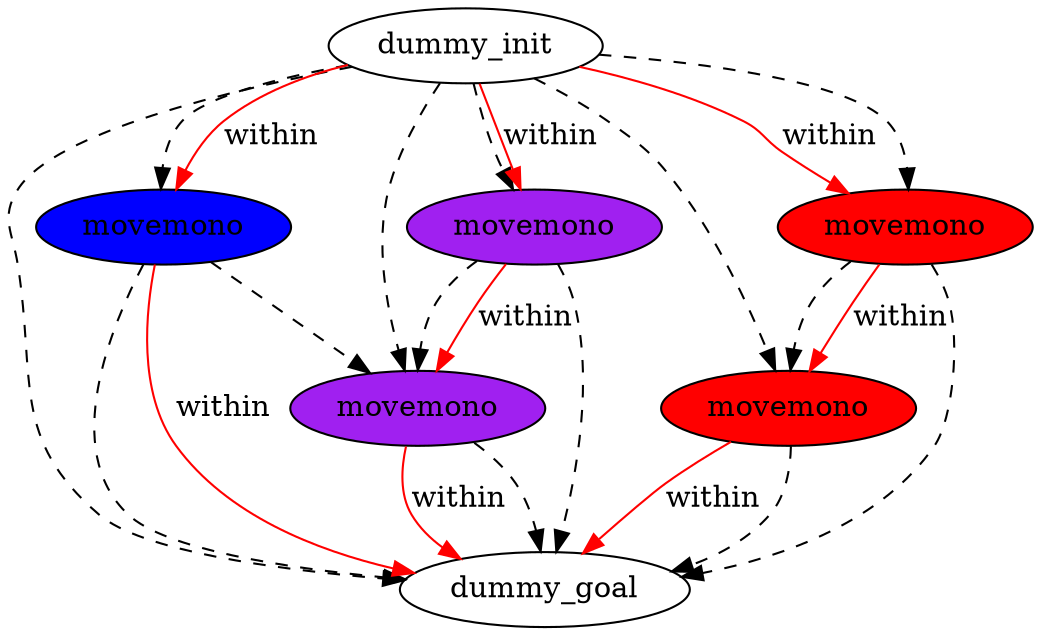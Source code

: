 digraph {
	"c78a7900-d2bd-16ec-1481-13b4ddcf5003" [label=dummy_init fillcolor=white style=filled]
	"bca83a82-7899-7035-7ddf-8484f0c44ecb" [label=dummy_goal fillcolor=white style=filled]
	"cf5285f7-bf8c-c6f9-b5a6-1d619925bc9b" [label=movemono fillcolor=purple style=filled]
	"47efa886-d5b5-b7b0-f92e-dfa1df266424" [label=movemono fillcolor=blue style=filled]
	"c4502052-86a8-f21a-010e-622bf8bc920c" [label=movemono fillcolor=red style=filled]
	"fff446b9-bb46-8c13-f28a-030b532da8fe" [label=movemono fillcolor=red style=filled]
	"6f0d7229-1b38-7c72-ac64-8459df22367d" [label=movemono fillcolor=purple style=filled]
	"47efa886-d5b5-b7b0-f92e-dfa1df266424" -> "cf5285f7-bf8c-c6f9-b5a6-1d619925bc9b" [color=black style=dashed]
	"c78a7900-d2bd-16ec-1481-13b4ddcf5003" -> "cf5285f7-bf8c-c6f9-b5a6-1d619925bc9b" [color=black style=dashed]
	"6f0d7229-1b38-7c72-ac64-8459df22367d" -> "bca83a82-7899-7035-7ddf-8484f0c44ecb" [color=black style=dashed]
	"c78a7900-d2bd-16ec-1481-13b4ddcf5003" -> "47efa886-d5b5-b7b0-f92e-dfa1df266424" [color=black style=dashed]
	"c78a7900-d2bd-16ec-1481-13b4ddcf5003" -> "fff446b9-bb46-8c13-f28a-030b532da8fe" [color=black style=dashed]
	"c4502052-86a8-f21a-010e-622bf8bc920c" -> "bca83a82-7899-7035-7ddf-8484f0c44ecb" [color=black style=dashed]
	"fff446b9-bb46-8c13-f28a-030b532da8fe" -> "bca83a82-7899-7035-7ddf-8484f0c44ecb" [color=black style=dashed]
	"fff446b9-bb46-8c13-f28a-030b532da8fe" -> "c4502052-86a8-f21a-010e-622bf8bc920c" [color=black style=dashed]
	"c78a7900-d2bd-16ec-1481-13b4ddcf5003" -> "bca83a82-7899-7035-7ddf-8484f0c44ecb" [color=black style=dashed]
	"c78a7900-d2bd-16ec-1481-13b4ddcf5003" -> "6f0d7229-1b38-7c72-ac64-8459df22367d" [color=black style=dashed]
	"6f0d7229-1b38-7c72-ac64-8459df22367d" -> "cf5285f7-bf8c-c6f9-b5a6-1d619925bc9b" [color=black style=dashed]
	"c78a7900-d2bd-16ec-1481-13b4ddcf5003" -> "c4502052-86a8-f21a-010e-622bf8bc920c" [color=black style=dashed]
	"47efa886-d5b5-b7b0-f92e-dfa1df266424" -> "bca83a82-7899-7035-7ddf-8484f0c44ecb" [color=black style=dashed]
	"cf5285f7-bf8c-c6f9-b5a6-1d619925bc9b" -> "bca83a82-7899-7035-7ddf-8484f0c44ecb" [color=black style=dashed]
	"fff446b9-bb46-8c13-f28a-030b532da8fe" -> "c4502052-86a8-f21a-010e-622bf8bc920c" [label=within color=red]
	"cf5285f7-bf8c-c6f9-b5a6-1d619925bc9b" -> "bca83a82-7899-7035-7ddf-8484f0c44ecb" [label=within color=red]
	"c78a7900-d2bd-16ec-1481-13b4ddcf5003" -> "6f0d7229-1b38-7c72-ac64-8459df22367d" [label=within color=red]
	"6f0d7229-1b38-7c72-ac64-8459df22367d" -> "cf5285f7-bf8c-c6f9-b5a6-1d619925bc9b" [label=within color=red]
	"47efa886-d5b5-b7b0-f92e-dfa1df266424" -> "bca83a82-7899-7035-7ddf-8484f0c44ecb" [label=within color=red]
	"c78a7900-d2bd-16ec-1481-13b4ddcf5003" -> "fff446b9-bb46-8c13-f28a-030b532da8fe" [label=within color=red]
	"c4502052-86a8-f21a-010e-622bf8bc920c" -> "bca83a82-7899-7035-7ddf-8484f0c44ecb" [label=within color=red]
	"c78a7900-d2bd-16ec-1481-13b4ddcf5003" -> "47efa886-d5b5-b7b0-f92e-dfa1df266424" [label=within color=red]
}
